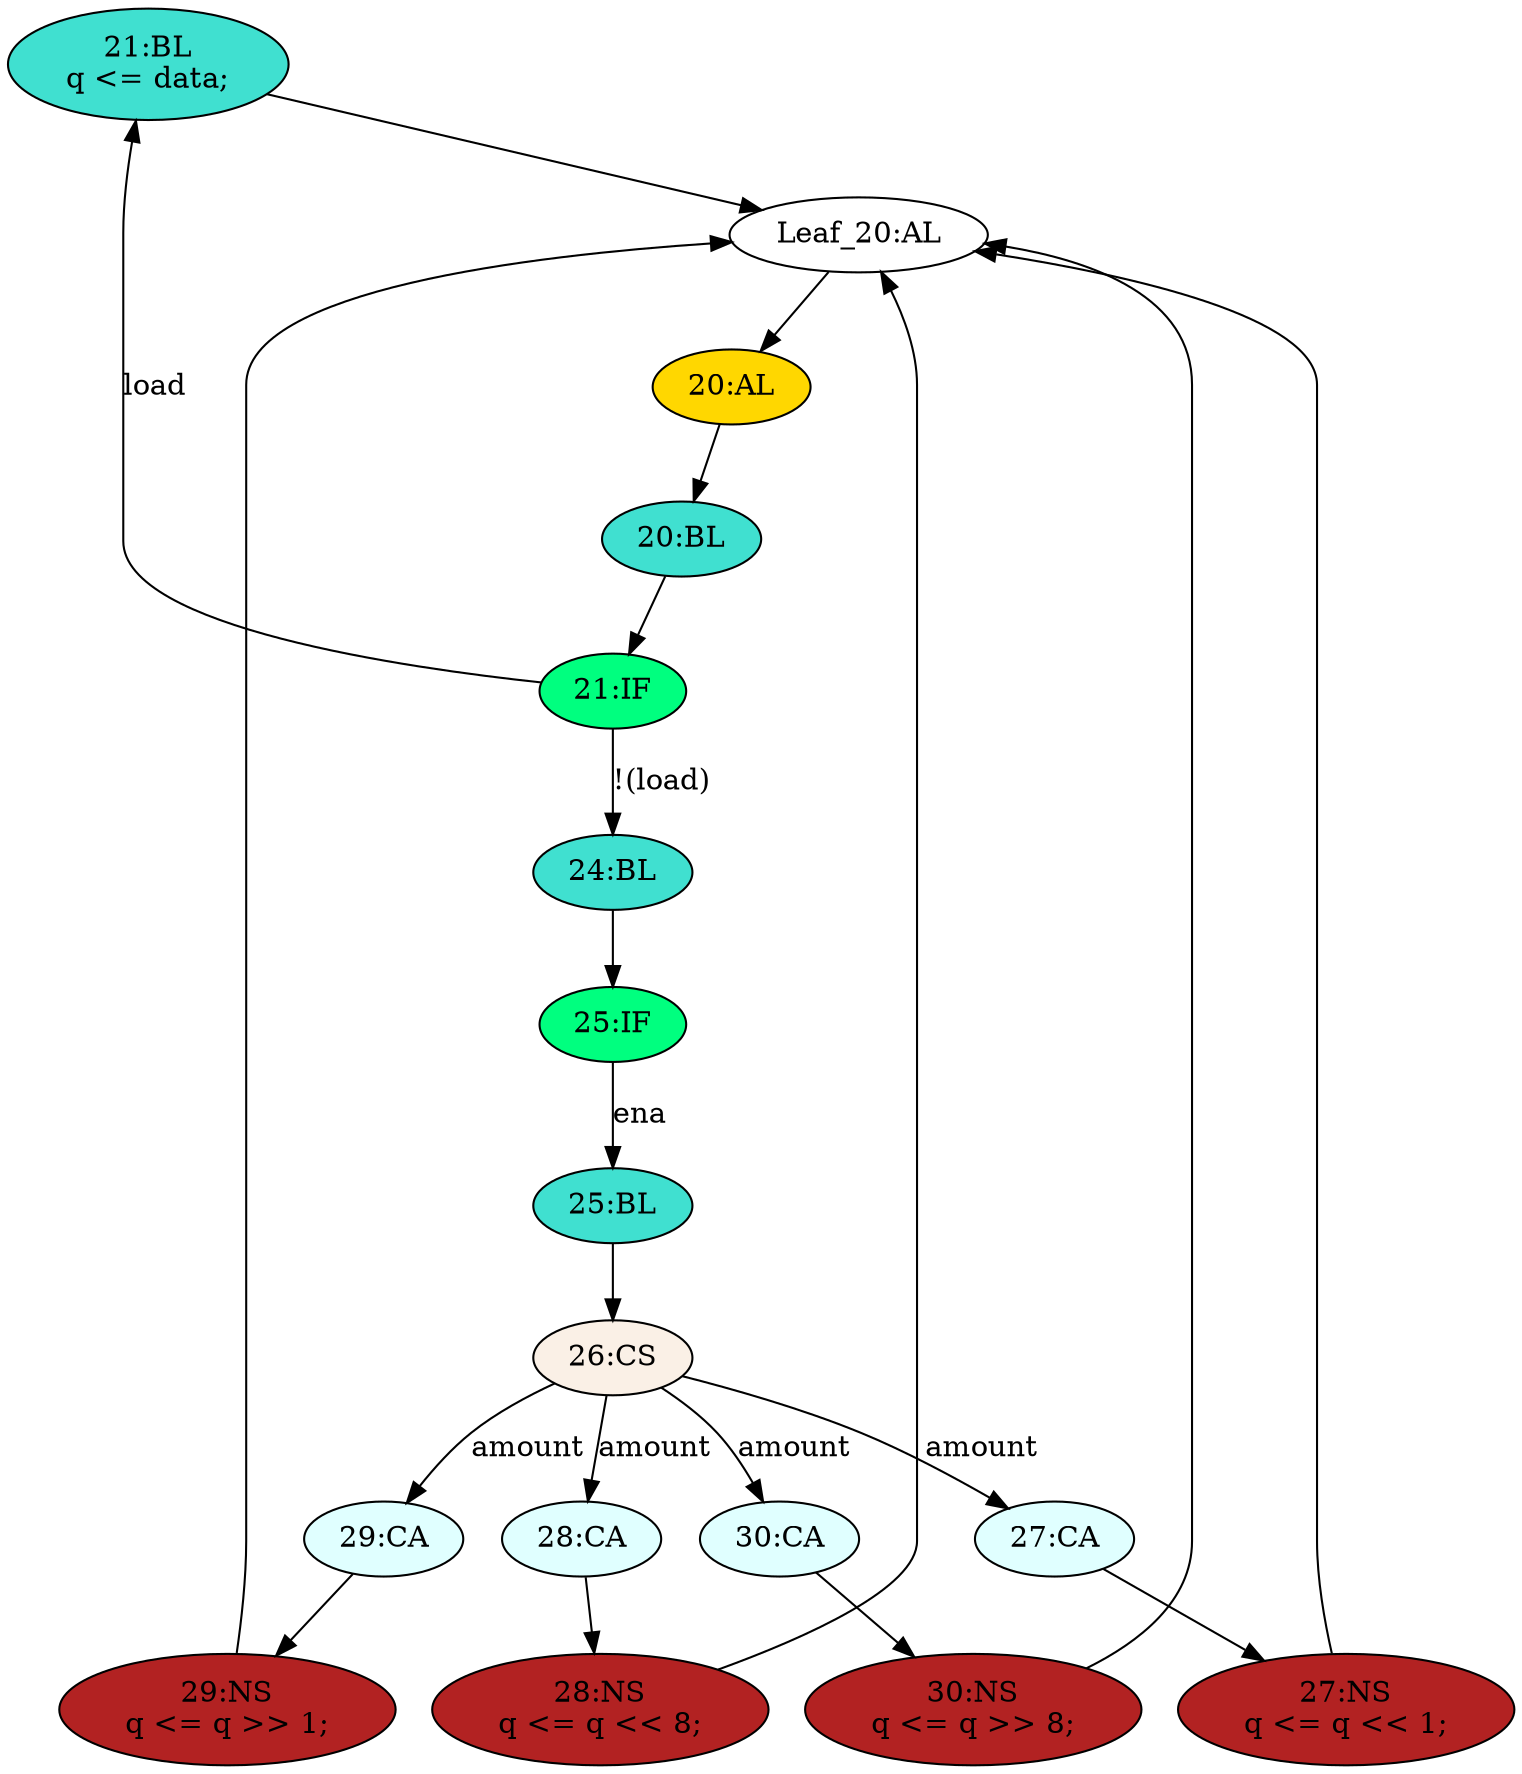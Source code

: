strict digraph "compose( ,  )" {
	node [label="\N"];
	"21:BL"	[ast="<pyverilog.vparser.ast.Block object at 0x7f9075e63790>",
		fillcolor=turquoise,
		label="21:BL
q <= data;",
		statements="[<pyverilog.vparser.ast.NonblockingSubstitution object at 0x7f9075e63210>]",
		style=filled,
		typ=Block];
	"Leaf_20:AL"	[def_var="['q']",
		label="Leaf_20:AL"];
	"21:BL" -> "Leaf_20:AL"	[cond="[]",
		lineno=None];
	"20:BL"	[ast="<pyverilog.vparser.ast.Block object at 0x7f9075e63d10>",
		fillcolor=turquoise,
		label="20:BL",
		statements="[]",
		style=filled,
		typ=Block];
	"21:IF"	[ast="<pyverilog.vparser.ast.IfStatement object at 0x7f9075e63ed0>",
		fillcolor=springgreen,
		label="21:IF",
		statements="[]",
		style=filled,
		typ=IfStatement];
	"20:BL" -> "21:IF"	[cond="[]",
		lineno=None];
	"30:CA"	[ast="<pyverilog.vparser.ast.Case object at 0x7f9075eea1d0>",
		fillcolor=lightcyan,
		label="30:CA",
		statements="[]",
		style=filled,
		typ=Case];
	"30:NS"	[ast="<pyverilog.vparser.ast.NonblockingSubstitution object at 0x7f9075eead90>",
		fillcolor=firebrick,
		label="30:NS
q <= q >> 8;",
		statements="[<pyverilog.vparser.ast.NonblockingSubstitution object at 0x7f9075eead90>]",
		style=filled,
		typ=NonblockingSubstitution];
	"30:CA" -> "30:NS"	[cond="[]",
		lineno=None];
	"27:CA"	[ast="<pyverilog.vparser.ast.Case object at 0x7f9075e71250>",
		fillcolor=lightcyan,
		label="27:CA",
		statements="[]",
		style=filled,
		typ=Case];
	"27:NS"	[ast="<pyverilog.vparser.ast.NonblockingSubstitution object at 0x7f9075e7dd10>",
		fillcolor=firebrick,
		label="27:NS
q <= q << 1;",
		statements="[<pyverilog.vparser.ast.NonblockingSubstitution object at 0x7f9075e7dd10>]",
		style=filled,
		typ=NonblockingSubstitution];
	"27:CA" -> "27:NS"	[cond="[]",
		lineno=None];
	"26:CS"	[ast="<pyverilog.vparser.ast.CaseStatement object at 0x7f9079d85d10>",
		fillcolor=linen,
		label="26:CS",
		statements="[]",
		style=filled,
		typ=CaseStatement];
	"26:CS" -> "30:CA"	[cond="['amount']",
		label=amount,
		lineno=26];
	"26:CS" -> "27:CA"	[cond="['amount']",
		label=amount,
		lineno=26];
	"29:CA"	[ast="<pyverilog.vparser.ast.Case object at 0x7f9075e66f50>",
		fillcolor=lightcyan,
		label="29:CA",
		statements="[]",
		style=filled,
		typ=Case];
	"26:CS" -> "29:CA"	[cond="['amount']",
		label=amount,
		lineno=26];
	"28:CA"	[ast="<pyverilog.vparser.ast.Case object at 0x7f9075e66750>",
		fillcolor=lightcyan,
		label="28:CA",
		statements="[]",
		style=filled,
		typ=Case];
	"26:CS" -> "28:CA"	[cond="['amount']",
		label=amount,
		lineno=26];
	"21:IF" -> "21:BL"	[cond="['load']",
		label=load,
		lineno=21];
	"24:BL"	[ast="<pyverilog.vparser.ast.Block object at 0x7f9075bcee90>",
		fillcolor=turquoise,
		label="24:BL",
		statements="[]",
		style=filled,
		typ=Block];
	"21:IF" -> "24:BL"	[cond="['load']",
		label="!(load)",
		lineno=21];
	"25:BL"	[ast="<pyverilog.vparser.ast.Block object at 0x7f9075bcebd0>",
		fillcolor=turquoise,
		label="25:BL",
		statements="[]",
		style=filled,
		typ=Block];
	"25:BL" -> "26:CS"	[cond="[]",
		lineno=None];
	"20:AL"	[ast="<pyverilog.vparser.ast.Always object at 0x7f9075e77090>",
		clk_sens=True,
		fillcolor=gold,
		label="20:AL",
		sens="['clk']",
		statements="[]",
		style=filled,
		typ=Always,
		use_var="['load', 'ena', 'amount', 'data', 'q']"];
	"20:AL" -> "20:BL"	[cond="[]",
		lineno=None];
	"25:IF"	[ast="<pyverilog.vparser.ast.IfStatement object at 0x7f9075bcecd0>",
		fillcolor=springgreen,
		label="25:IF",
		statements="[]",
		style=filled,
		typ=IfStatement];
	"24:BL" -> "25:IF"	[cond="[]",
		lineno=None];
	"28:NS"	[ast="<pyverilog.vparser.ast.NonblockingSubstitution object at 0x7f9075e66d10>",
		fillcolor=firebrick,
		label="28:NS
q <= q << 8;",
		statements="[<pyverilog.vparser.ast.NonblockingSubstitution object at 0x7f9075e66d10>]",
		style=filled,
		typ=NonblockingSubstitution];
	"28:NS" -> "Leaf_20:AL"	[cond="[]",
		lineno=None];
	"25:IF" -> "25:BL"	[cond="['ena']",
		label=ena,
		lineno=25];
	"29:NS"	[ast="<pyverilog.vparser.ast.NonblockingSubstitution object at 0x7f90776ff450>",
		fillcolor=firebrick,
		label="29:NS
q <= q >> 1;",
		statements="[<pyverilog.vparser.ast.NonblockingSubstitution object at 0x7f90776ff450>]",
		style=filled,
		typ=NonblockingSubstitution];
	"29:NS" -> "Leaf_20:AL"	[cond="[]",
		lineno=None];
	"27:NS" -> "Leaf_20:AL"	[cond="[]",
		lineno=None];
	"30:NS" -> "Leaf_20:AL"	[cond="[]",
		lineno=None];
	"Leaf_20:AL" -> "20:AL";
	"29:CA" -> "29:NS"	[cond="[]",
		lineno=None];
	"28:CA" -> "28:NS"	[cond="[]",
		lineno=None];
}
